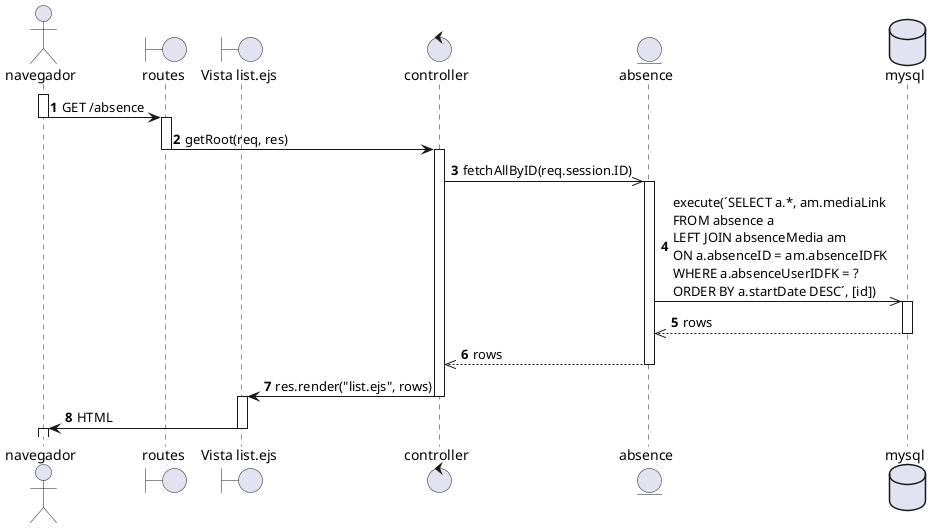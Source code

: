 @startuml

actor navegador as nav
boundary routes
boundary "Vista list.ejs" as list
control controller
entity absence as ab
database mysql

autonumber

activate nav
nav -> routes: GET /absence
deactivate nav
activate routes
routes -> controller: getRoot(req, res)
deactivate routes

activate controller
controller ->> ab: fetchAllByID(req.session.ID)
activate ab
ab ->> mysql: execute(´SELECT a.*, am.mediaLink \nFROM absence a \nLEFT JOIN absenceMedia am \nON a.absenceID = am.absenceIDFK \nWHERE a.absenceUserIDFK = ? \nORDER BY a.startDate DESC´, [id])
activate mysql
mysql -->> ab: rows
deactivate mysql
ab -->> controller: rows
deactivate ab

controller -> list: res.render("list.ejs", rows)
deactivate controller
activate list
list -> nav: HTML
deactivate list
activate nav

@enduml

